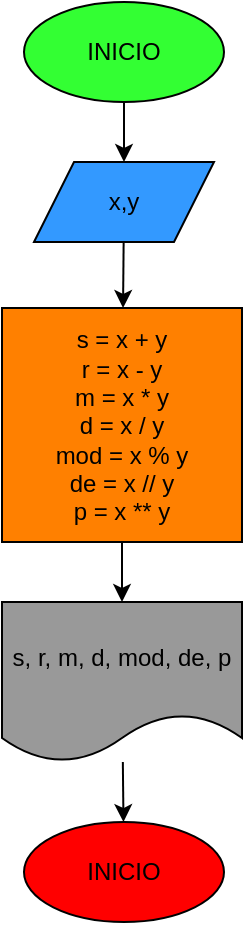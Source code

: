 <mxfile>
    <diagram id="rdg2MvnLb50pZyQ3bv_c" name="Página-1">
        <mxGraphModel dx="730" dy="409" grid="1" gridSize="10" guides="1" tooltips="1" connect="1" arrows="1" fold="1" page="1" pageScale="1" pageWidth="827" pageHeight="1169" math="0" shadow="0">
            <root>
                <mxCell id="0"/>
                <mxCell id="1" parent="0"/>
                <mxCell id="4" value="" style="edgeStyle=none;html=1;" edge="1" parent="1" source="2" target="3">
                    <mxGeometry relative="1" as="geometry"/>
                </mxCell>
                <mxCell id="2" value="INICIO" style="ellipse;whiteSpace=wrap;html=1;fillColor=#33FF33;" vertex="1" parent="1">
                    <mxGeometry x="230" y="10" width="100" height="50" as="geometry"/>
                </mxCell>
                <mxCell id="6" value="" style="edgeStyle=none;html=1;" edge="1" parent="1" source="3" target="5">
                    <mxGeometry relative="1" as="geometry"/>
                </mxCell>
                <mxCell id="3" value="x,y" style="shape=parallelogram;perimeter=parallelogramPerimeter;whiteSpace=wrap;html=1;fixedSize=1;fillColor=#3399FF;" vertex="1" parent="1">
                    <mxGeometry x="235" y="90" width="90" height="40" as="geometry"/>
                </mxCell>
                <mxCell id="8" value="" style="edgeStyle=none;html=1;" edge="1" parent="1" source="5" target="7">
                    <mxGeometry relative="1" as="geometry"/>
                </mxCell>
                <mxCell id="5" value="s = x + y&lt;br&gt;r = x - y&lt;br&gt;m = x * y&lt;br&gt;d = x / y&lt;br&gt;mod = x % y&lt;br&gt;de = x // y&lt;br&gt;p = x ** y" style="whiteSpace=wrap;html=1;fillColor=#FF8000;" vertex="1" parent="1">
                    <mxGeometry x="219" y="163" width="120" height="117" as="geometry"/>
                </mxCell>
                <mxCell id="10" style="edgeStyle=none;html=1;" edge="1" parent="1" source="7" target="9">
                    <mxGeometry relative="1" as="geometry"/>
                </mxCell>
                <mxCell id="7" value="s, r, m, d, mod, de, p" style="shape=document;whiteSpace=wrap;html=1;boundedLbl=1;fillColor=#999999;" vertex="1" parent="1">
                    <mxGeometry x="219" y="310" width="120" height="80" as="geometry"/>
                </mxCell>
                <mxCell id="9" value="INICIO" style="ellipse;whiteSpace=wrap;html=1;fillColor=#FF0000;" vertex="1" parent="1">
                    <mxGeometry x="230" y="420" width="100" height="50" as="geometry"/>
                </mxCell>
            </root>
        </mxGraphModel>
    </diagram>
</mxfile>